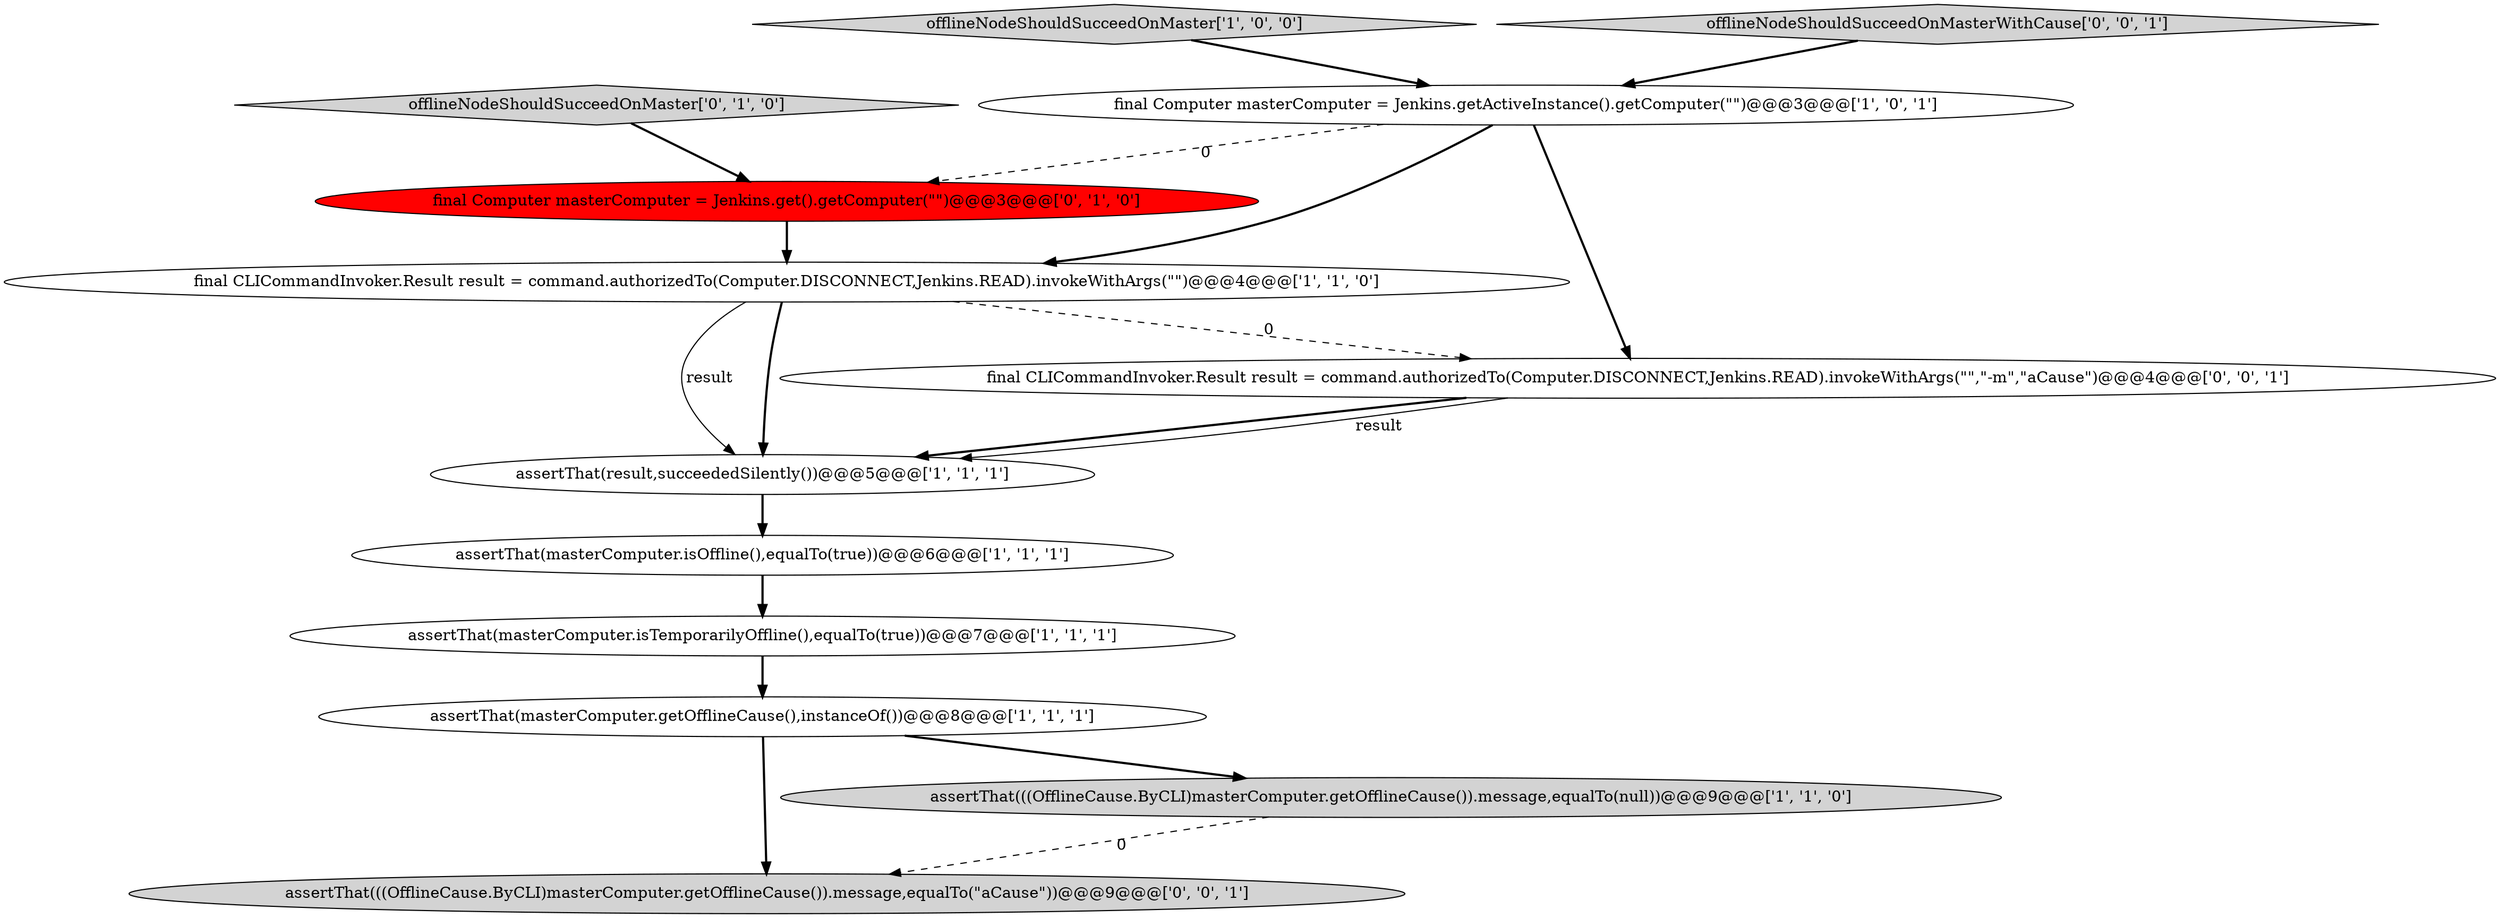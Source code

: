 digraph {
6 [style = filled, label = "assertThat(result,succeededSilently())@@@5@@@['1', '1', '1']", fillcolor = white, shape = ellipse image = "AAA0AAABBB1BBB"];
7 [style = filled, label = "final CLICommandInvoker.Result result = command.authorizedTo(Computer.DISCONNECT,Jenkins.READ).invokeWithArgs(\"\")@@@4@@@['1', '1', '0']", fillcolor = white, shape = ellipse image = "AAA0AAABBB1BBB"];
11 [style = filled, label = "final CLICommandInvoker.Result result = command.authorizedTo(Computer.DISCONNECT,Jenkins.READ).invokeWithArgs(\"\",\"-m\",\"aCause\")@@@4@@@['0', '0', '1']", fillcolor = white, shape = ellipse image = "AAA0AAABBB3BBB"];
5 [style = filled, label = "assertThat(masterComputer.getOfflineCause(),instanceOf())@@@8@@@['1', '1', '1']", fillcolor = white, shape = ellipse image = "AAA0AAABBB1BBB"];
10 [style = filled, label = "assertThat(((OfflineCause.ByCLI)masterComputer.getOfflineCause()).message,equalTo(\"aCause\"))@@@9@@@['0', '0', '1']", fillcolor = lightgray, shape = ellipse image = "AAA0AAABBB3BBB"];
3 [style = filled, label = "assertThat(masterComputer.isTemporarilyOffline(),equalTo(true))@@@7@@@['1', '1', '1']", fillcolor = white, shape = ellipse image = "AAA0AAABBB1BBB"];
8 [style = filled, label = "offlineNodeShouldSucceedOnMaster['0', '1', '0']", fillcolor = lightgray, shape = diamond image = "AAA0AAABBB2BBB"];
2 [style = filled, label = "assertThat(((OfflineCause.ByCLI)masterComputer.getOfflineCause()).message,equalTo(null))@@@9@@@['1', '1', '0']", fillcolor = lightgray, shape = ellipse image = "AAA0AAABBB1BBB"];
4 [style = filled, label = "offlineNodeShouldSucceedOnMaster['1', '0', '0']", fillcolor = lightgray, shape = diamond image = "AAA0AAABBB1BBB"];
0 [style = filled, label = "final Computer masterComputer = Jenkins.getActiveInstance().getComputer(\"\")@@@3@@@['1', '0', '1']", fillcolor = white, shape = ellipse image = "AAA0AAABBB1BBB"];
12 [style = filled, label = "offlineNodeShouldSucceedOnMasterWithCause['0', '0', '1']", fillcolor = lightgray, shape = diamond image = "AAA0AAABBB3BBB"];
1 [style = filled, label = "assertThat(masterComputer.isOffline(),equalTo(true))@@@6@@@['1', '1', '1']", fillcolor = white, shape = ellipse image = "AAA0AAABBB1BBB"];
9 [style = filled, label = "final Computer masterComputer = Jenkins.get().getComputer(\"\")@@@3@@@['0', '1', '0']", fillcolor = red, shape = ellipse image = "AAA1AAABBB2BBB"];
1->3 [style = bold, label=""];
8->9 [style = bold, label=""];
7->11 [style = dashed, label="0"];
6->1 [style = bold, label=""];
0->11 [style = bold, label=""];
11->6 [style = bold, label=""];
5->2 [style = bold, label=""];
3->5 [style = bold, label=""];
5->10 [style = bold, label=""];
0->9 [style = dashed, label="0"];
9->7 [style = bold, label=""];
12->0 [style = bold, label=""];
7->6 [style = solid, label="result"];
11->6 [style = solid, label="result"];
7->6 [style = bold, label=""];
4->0 [style = bold, label=""];
2->10 [style = dashed, label="0"];
0->7 [style = bold, label=""];
}
